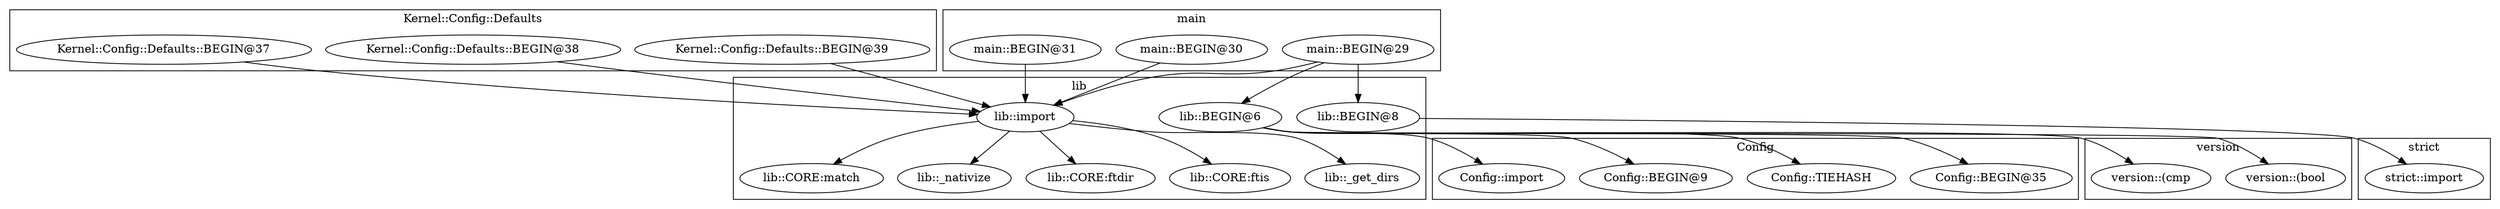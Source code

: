 digraph {
graph [overlap=false]
subgraph cluster_Config {
	label="Config";
	"Config::BEGIN@35";
	"Config::TIEHASH";
	"Config::BEGIN@9";
	"Config::import";
}
subgraph cluster_strict {
	label="strict";
	"strict::import";
}
subgraph cluster_version {
	label="version";
	"version::(bool";
	"version::(cmp";
}
subgraph cluster_Kernel_Config_Defaults {
	label="Kernel::Config::Defaults";
	"Kernel::Config::Defaults::BEGIN@39";
	"Kernel::Config::Defaults::BEGIN@38";
	"Kernel::Config::Defaults::BEGIN@37";
}
subgraph cluster_main {
	label="main";
	"main::BEGIN@30";
	"main::BEGIN@31";
	"main::BEGIN@29";
}
subgraph cluster_lib {
	label="lib";
	"lib::BEGIN@6";
	"lib::CORE:ftis";
	"lib::_get_dirs";
	"lib::CORE:match";
	"lib::BEGIN@8";
	"lib::_nativize";
	"lib::CORE:ftdir";
	"lib::import";
}
"lib::BEGIN@6" -> "Config::BEGIN@35";
"main::BEGIN@29" -> "lib::BEGIN@6";
"lib::BEGIN@6" -> "version::(bool";
"lib::BEGIN@6" -> "Config::TIEHASH";
"lib::BEGIN@6" -> "Config::import";
"lib::import" -> "lib::_get_dirs";
"lib::BEGIN@6" -> "Config::BEGIN@9";
"lib::import" -> "lib::_nativize";
"lib::BEGIN@6" -> "version::(cmp";
"lib::import" -> "lib::CORE:ftis";
"Kernel::Config::Defaults::BEGIN@39" -> "lib::import";
"Kernel::Config::Defaults::BEGIN@38" -> "lib::import";
"main::BEGIN@30" -> "lib::import";
"Kernel::Config::Defaults::BEGIN@37" -> "lib::import";
"main::BEGIN@29" -> "lib::import";
"main::BEGIN@31" -> "lib::import";
"lib::import" -> "lib::CORE:match";
"main::BEGIN@29" -> "lib::BEGIN@8";
"lib::BEGIN@8" -> "strict::import";
"lib::import" -> "lib::CORE:ftdir";
}

